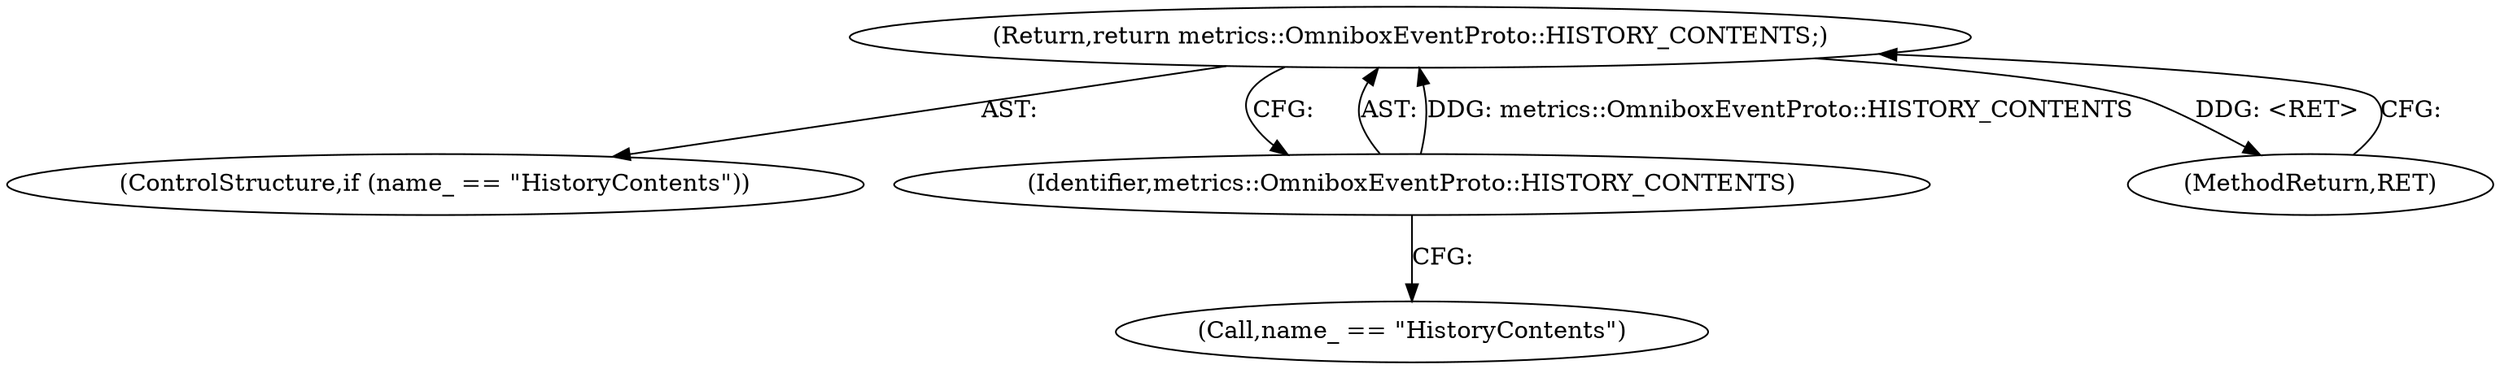 digraph "1_Chrome_30f5bc981921d9c0221c82f38d80bd2d5c86a022_0@del" {
"1000112" [label="(Return,return metrics::OmniboxEventProto::HISTORY_CONTENTS;)"];
"1000113" [label="(Identifier,metrics::OmniboxEventProto::HISTORY_CONTENTS)"];
"1000108" [label="(ControlStructure,if (name_ == \"HistoryContents\"))"];
"1000113" [label="(Identifier,metrics::OmniboxEventProto::HISTORY_CONTENTS)"];
"1000109" [label="(Call,name_ == \"HistoryContents\")"];
"1000112" [label="(Return,return metrics::OmniboxEventProto::HISTORY_CONTENTS;)"];
"1000153" [label="(MethodReturn,RET)"];
"1000112" -> "1000108"  [label="AST: "];
"1000112" -> "1000113"  [label="CFG: "];
"1000113" -> "1000112"  [label="AST: "];
"1000153" -> "1000112"  [label="CFG: "];
"1000112" -> "1000153"  [label="DDG: <RET>"];
"1000113" -> "1000112"  [label="DDG: metrics::OmniboxEventProto::HISTORY_CONTENTS"];
"1000113" -> "1000109"  [label="CFG: "];
}
